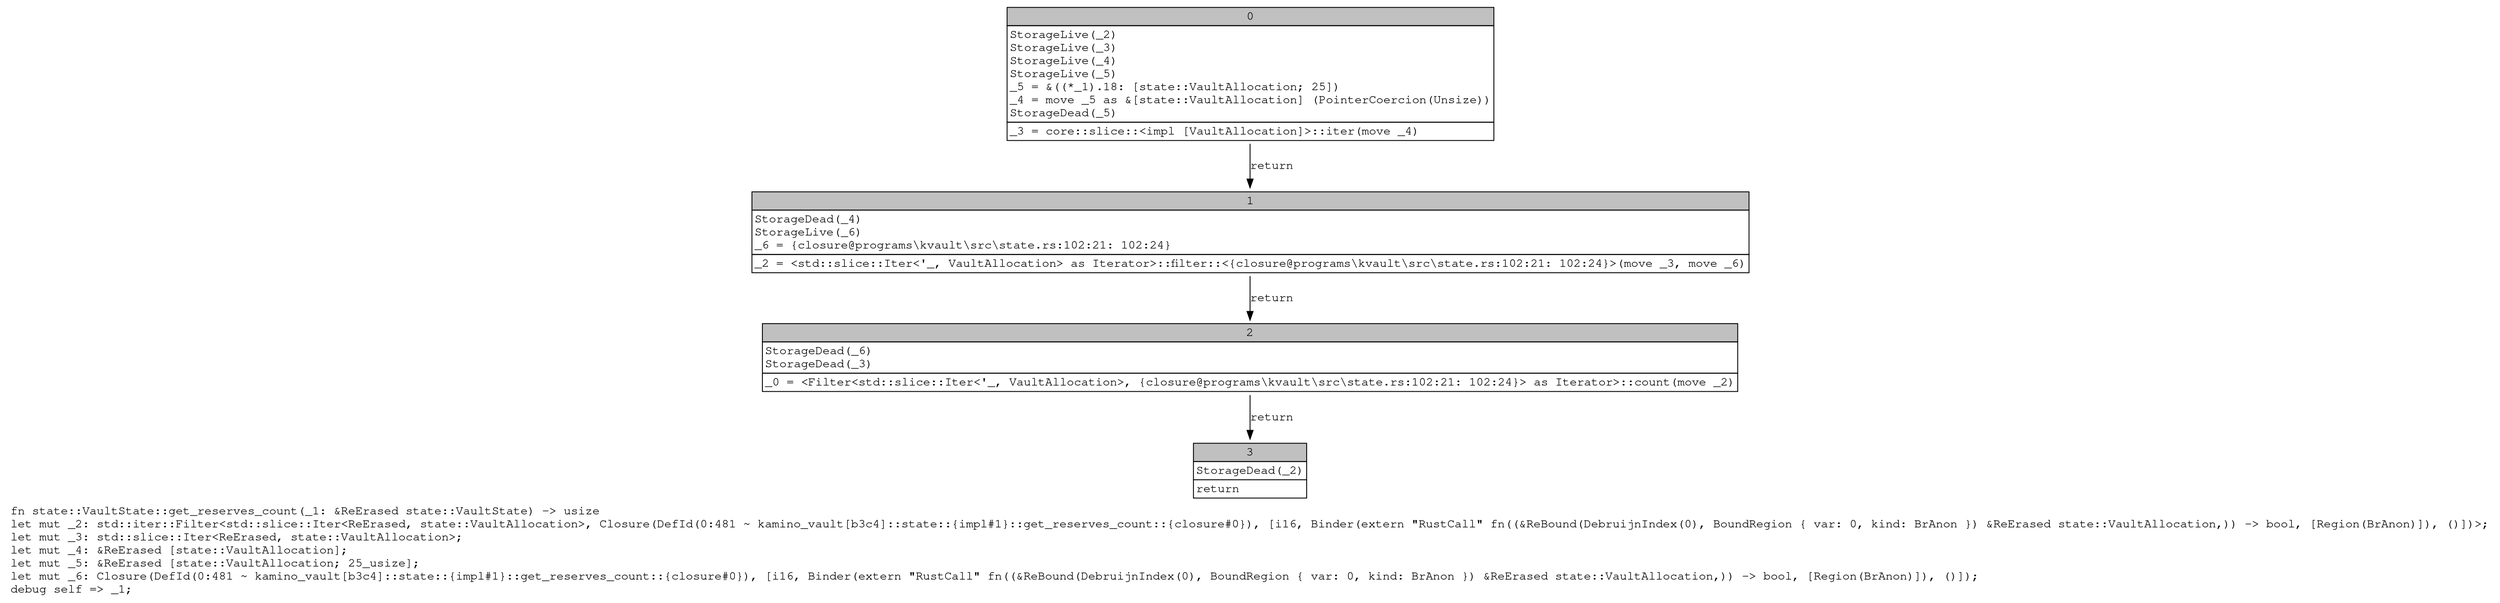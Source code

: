 digraph Mir_0_480 {
    graph [fontname="Courier, monospace"];
    node [fontname="Courier, monospace"];
    edge [fontname="Courier, monospace"];
    label=<fn state::VaultState::get_reserves_count(_1: &amp;ReErased state::VaultState) -&gt; usize<br align="left"/>let mut _2: std::iter::Filter&lt;std::slice::Iter&lt;ReErased, state::VaultAllocation&gt;, Closure(DefId(0:481 ~ kamino_vault[b3c4]::state::{impl#1}::get_reserves_count::{closure#0}), [i16, Binder(extern &quot;RustCall&quot; fn((&amp;ReBound(DebruijnIndex(0), BoundRegion { var: 0, kind: BrAnon }) &amp;ReErased state::VaultAllocation,)) -&gt; bool, [Region(BrAnon)]), ()])&gt;;<br align="left"/>let mut _3: std::slice::Iter&lt;ReErased, state::VaultAllocation&gt;;<br align="left"/>let mut _4: &amp;ReErased [state::VaultAllocation];<br align="left"/>let mut _5: &amp;ReErased [state::VaultAllocation; 25_usize];<br align="left"/>let mut _6: Closure(DefId(0:481 ~ kamino_vault[b3c4]::state::{impl#1}::get_reserves_count::{closure#0}), [i16, Binder(extern &quot;RustCall&quot; fn((&amp;ReBound(DebruijnIndex(0), BoundRegion { var: 0, kind: BrAnon }) &amp;ReErased state::VaultAllocation,)) -&gt; bool, [Region(BrAnon)]), ()]);<br align="left"/>debug self =&gt; _1;<br align="left"/>>;
    bb0__0_480 [shape="none", label=<<table border="0" cellborder="1" cellspacing="0"><tr><td bgcolor="gray" align="center" colspan="1">0</td></tr><tr><td align="left" balign="left">StorageLive(_2)<br/>StorageLive(_3)<br/>StorageLive(_4)<br/>StorageLive(_5)<br/>_5 = &amp;((*_1).18: [state::VaultAllocation; 25])<br/>_4 = move _5 as &amp;[state::VaultAllocation] (PointerCoercion(Unsize))<br/>StorageDead(_5)<br/></td></tr><tr><td align="left">_3 = core::slice::&lt;impl [VaultAllocation]&gt;::iter(move _4)</td></tr></table>>];
    bb1__0_480 [shape="none", label=<<table border="0" cellborder="1" cellspacing="0"><tr><td bgcolor="gray" align="center" colspan="1">1</td></tr><tr><td align="left" balign="left">StorageDead(_4)<br/>StorageLive(_6)<br/>_6 = {closure@programs\kvault\src\state.rs:102:21: 102:24}<br/></td></tr><tr><td align="left">_2 = &lt;std::slice::Iter&lt;'_, VaultAllocation&gt; as Iterator&gt;::filter::&lt;{closure@programs\kvault\src\state.rs:102:21: 102:24}&gt;(move _3, move _6)</td></tr></table>>];
    bb2__0_480 [shape="none", label=<<table border="0" cellborder="1" cellspacing="0"><tr><td bgcolor="gray" align="center" colspan="1">2</td></tr><tr><td align="left" balign="left">StorageDead(_6)<br/>StorageDead(_3)<br/></td></tr><tr><td align="left">_0 = &lt;Filter&lt;std::slice::Iter&lt;'_, VaultAllocation&gt;, {closure@programs\kvault\src\state.rs:102:21: 102:24}&gt; as Iterator&gt;::count(move _2)</td></tr></table>>];
    bb3__0_480 [shape="none", label=<<table border="0" cellborder="1" cellspacing="0"><tr><td bgcolor="gray" align="center" colspan="1">3</td></tr><tr><td align="left" balign="left">StorageDead(_2)<br/></td></tr><tr><td align="left">return</td></tr></table>>];
    bb0__0_480 -> bb1__0_480 [label="return"];
    bb1__0_480 -> bb2__0_480 [label="return"];
    bb2__0_480 -> bb3__0_480 [label="return"];
}
